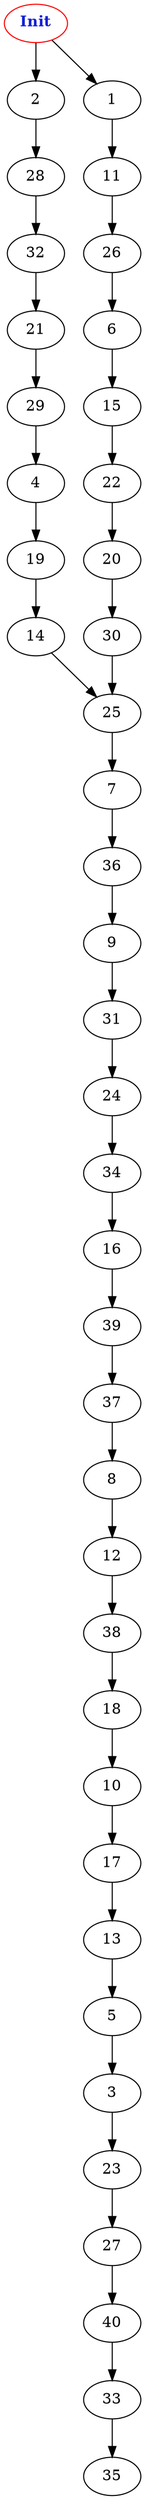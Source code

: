 digraph "Net Graph with 41 nodes" {
edge ["class"="link-class"]
"0" ["color"="red","label"=<<b>Init</b>>,"fontcolor"="#1020d0"]
"0" -> "2" ["weight"="5.0"]
"0" -> "1" ["weight"="3.0"]
"2" -> "28" ["weight"="5.0"]
"1" -> "11" ["weight"="7.0"]
"5" -> "3" ["weight"="2.0"]
"3" -> "23" ["weight"="2.0"]
"23" -> "27" ["weight"="7.0"]
"10" -> "17" ["weight"="4.0"]
"17" -> "13" ["weight"="8.0"]
"14" -> "25" ["weight"="1.0"]
"25" -> "7" ["weight"="6.0"]
"11" -> "26" ["weight"="9.0"]
"6" -> "15" ["weight"="6.0"]
"15" -> "22" ["weight"="7.0"]
"9" -> "31" ["weight"="5.0"]
"31" -> "24" ["weight"="6.0"]
"13" -> "5" ["weight"="7.0"]
"28" -> "32" ["weight"="1.0"]
"12" -> "38" ["weight"="8.0"]
"38" -> "18" ["weight"="2.0"]
"18" -> "10" ["weight"="1.0"]
"26" -> "6" ["weight"="1.0"]
"8" -> "12" ["weight"="2.0"]
"4" -> "19" ["weight"="9.0"]
"19" -> "14" ["weight"="8.0"]
"22" -> "20" ["weight"="3.0"]
"24" -> "34" ["weight"="9.0"]
"34" -> "16" ["weight"="8.0"]
"37" -> "8" ["weight"="9.0"]
"7" -> "36" ["weight"="9.0"]
"36" -> "9" ["weight"="9.0"]
"20" -> "30" ["weight"="2.0"]
"30" -> "25" ["weight"="4.0"]
"29" -> "4" ["weight"="2.0"]
"21" -> "29" ["weight"="4.0"]
"33" -> "35" ["weight"="9.0"]
"32" -> "21" ["weight"="4.0"]
"16" -> "39" ["weight"="5.0"]
"39" -> "37" ["weight"="8.0"]
"27" -> "40" ["weight"="3.0"]
"40" -> "33" ["weight"="3.0"]
}